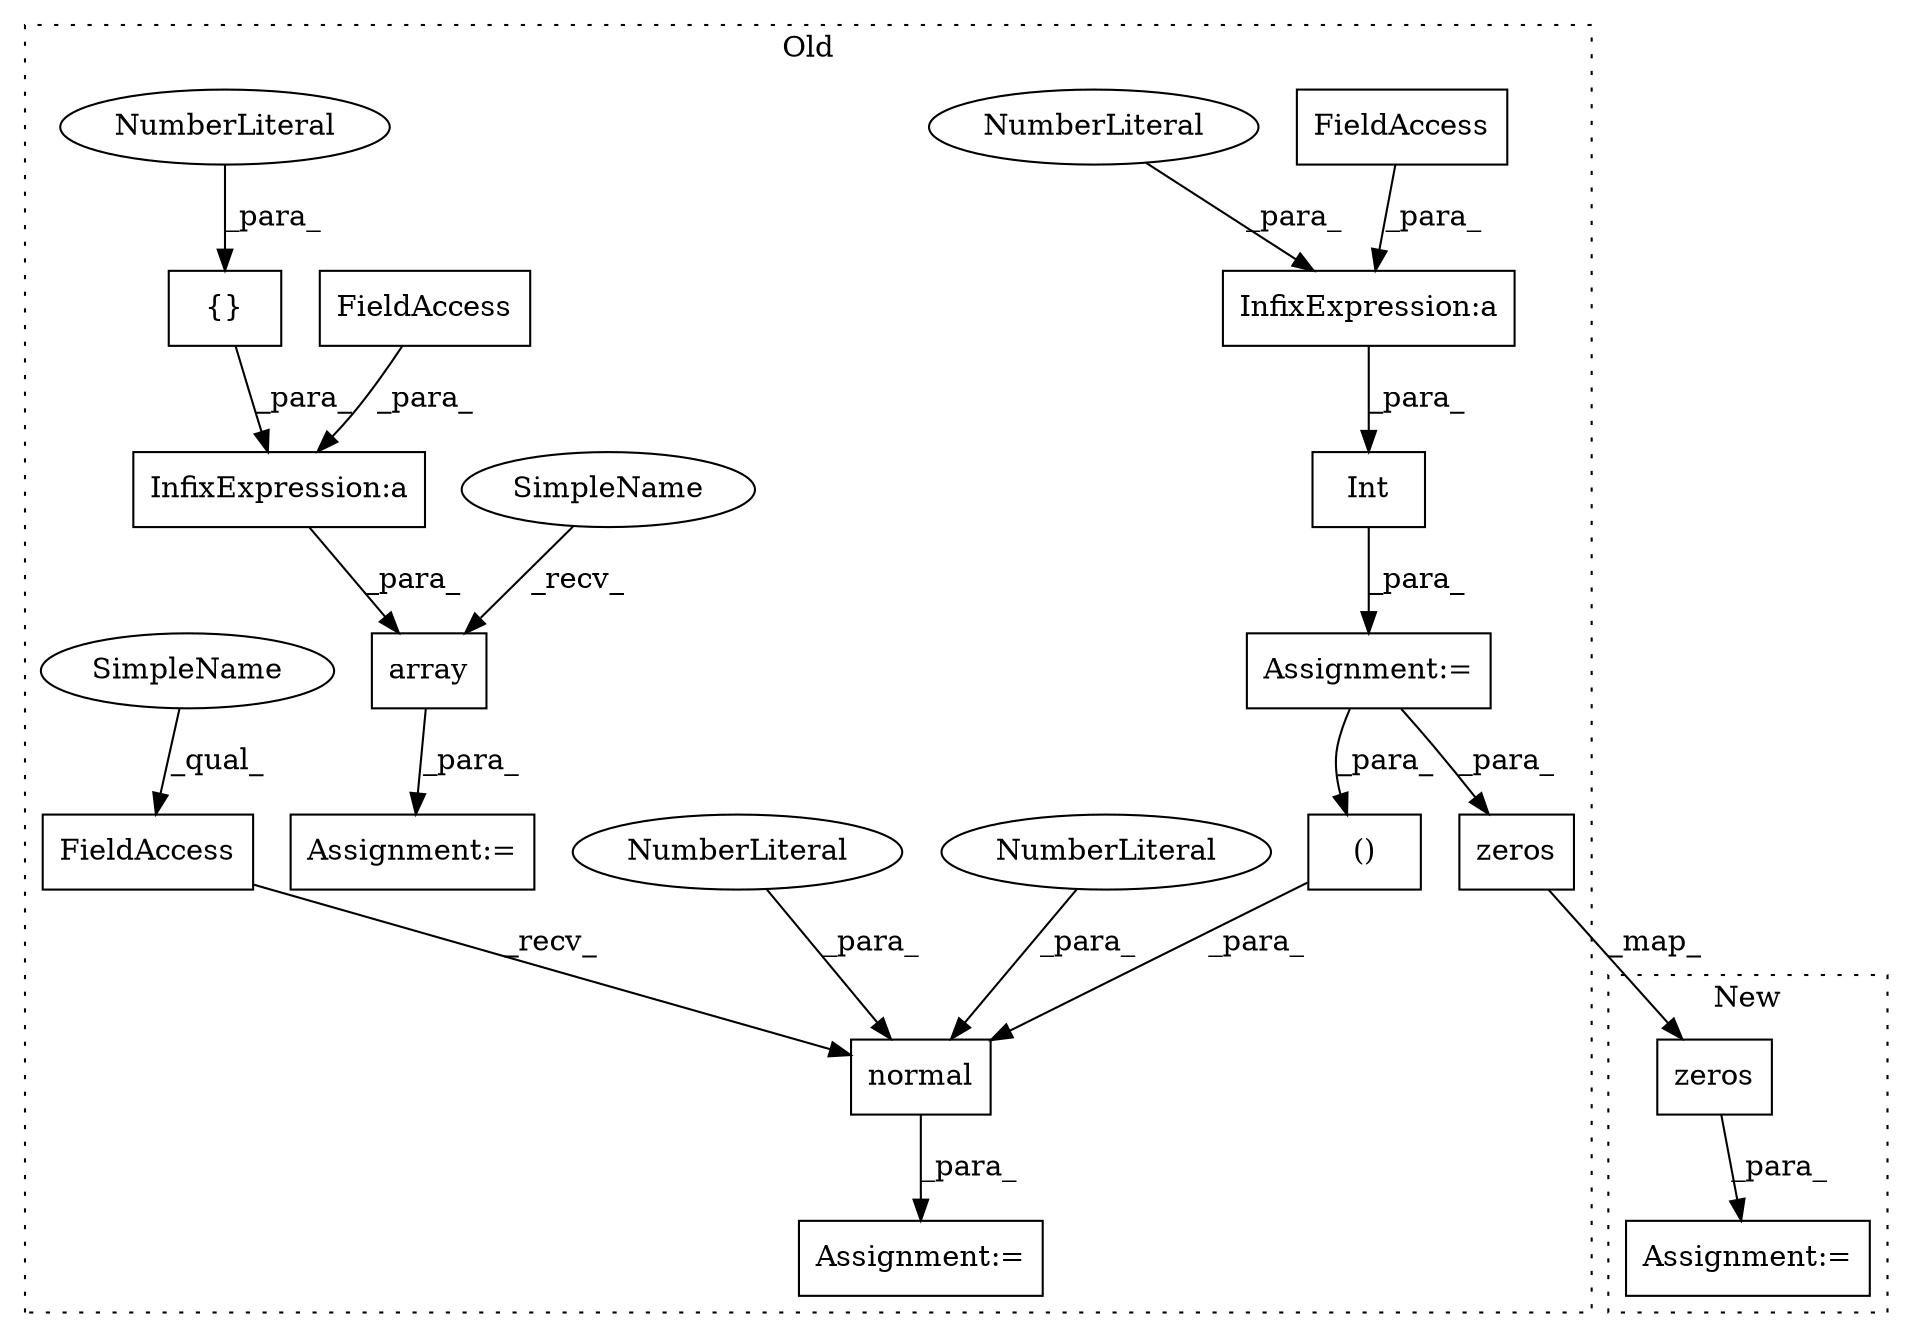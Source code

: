 digraph G {
subgraph cluster0 {
1 [label="zeros" a="32" s="4697,4734" l="13,2" shape="box"];
4 [label="Assignment:=" a="7" s="3988" l="1" shape="box"];
5 [label="()" a="106" s="4239" l="26" shape="box"];
6 [label="FieldAccess" a="22" s="4208" l="12" shape="box"];
7 [label="InfixExpression:a" a="27" s="4003" l="3" shape="box"];
8 [label="NumberLiteral" a="34" s="4006" l="1" shape="ellipse"];
9 [label="Int" a="32" s="3989,4007" l="4,1" shape="box"];
10 [label="FieldAccess" a="22" s="3993" l="10" shape="box"];
11 [label="normal" a="32" s="4221,4265" l="7,2" shape="box"];
12 [label="NumberLiteral" a="34" s="4230" l="1" shape="ellipse"];
13 [label="NumberLiteral" a="34" s="4228" l="1" shape="ellipse"];
14 [label="Assignment:=" a="7" s="4207" l="1" shape="box"];
15 [label="array" a="32" s="4950,4981" l="6,1" shape="box"];
16 [label="InfixExpression:a" a="27" s="4968" l="3" shape="box"];
17 [label="{}" a="4" s="4965,4967" l="1,1" shape="box"];
18 [label="NumberLiteral" a="34" s="4966" l="1" shape="ellipse"];
19 [label="FieldAccess" a="22" s="4971" l="10" shape="box"];
20 [label="Assignment:=" a="7" s="4943" l="1" shape="box"];
21 [label="SimpleName" a="42" s="4944" l="5" shape="ellipse"];
22 [label="SimpleName" a="42" s="4208" l="5" shape="ellipse"];
label = "Old";
style="dotted";
}
subgraph cluster1 {
2 [label="zeros" a="32" s="3911,3946" l="11,2" shape="box"];
3 [label="Assignment:=" a="7" s="3904" l="1" shape="box"];
label = "New";
style="dotted";
}
1 -> 2 [label="_map_"];
2 -> 3 [label="_para_"];
4 -> 5 [label="_para_"];
4 -> 1 [label="_para_"];
5 -> 11 [label="_para_"];
6 -> 11 [label="_recv_"];
7 -> 9 [label="_para_"];
8 -> 7 [label="_para_"];
9 -> 4 [label="_para_"];
10 -> 7 [label="_para_"];
11 -> 14 [label="_para_"];
12 -> 11 [label="_para_"];
13 -> 11 [label="_para_"];
15 -> 20 [label="_para_"];
16 -> 15 [label="_para_"];
17 -> 16 [label="_para_"];
18 -> 17 [label="_para_"];
19 -> 16 [label="_para_"];
21 -> 15 [label="_recv_"];
22 -> 6 [label="_qual_"];
}